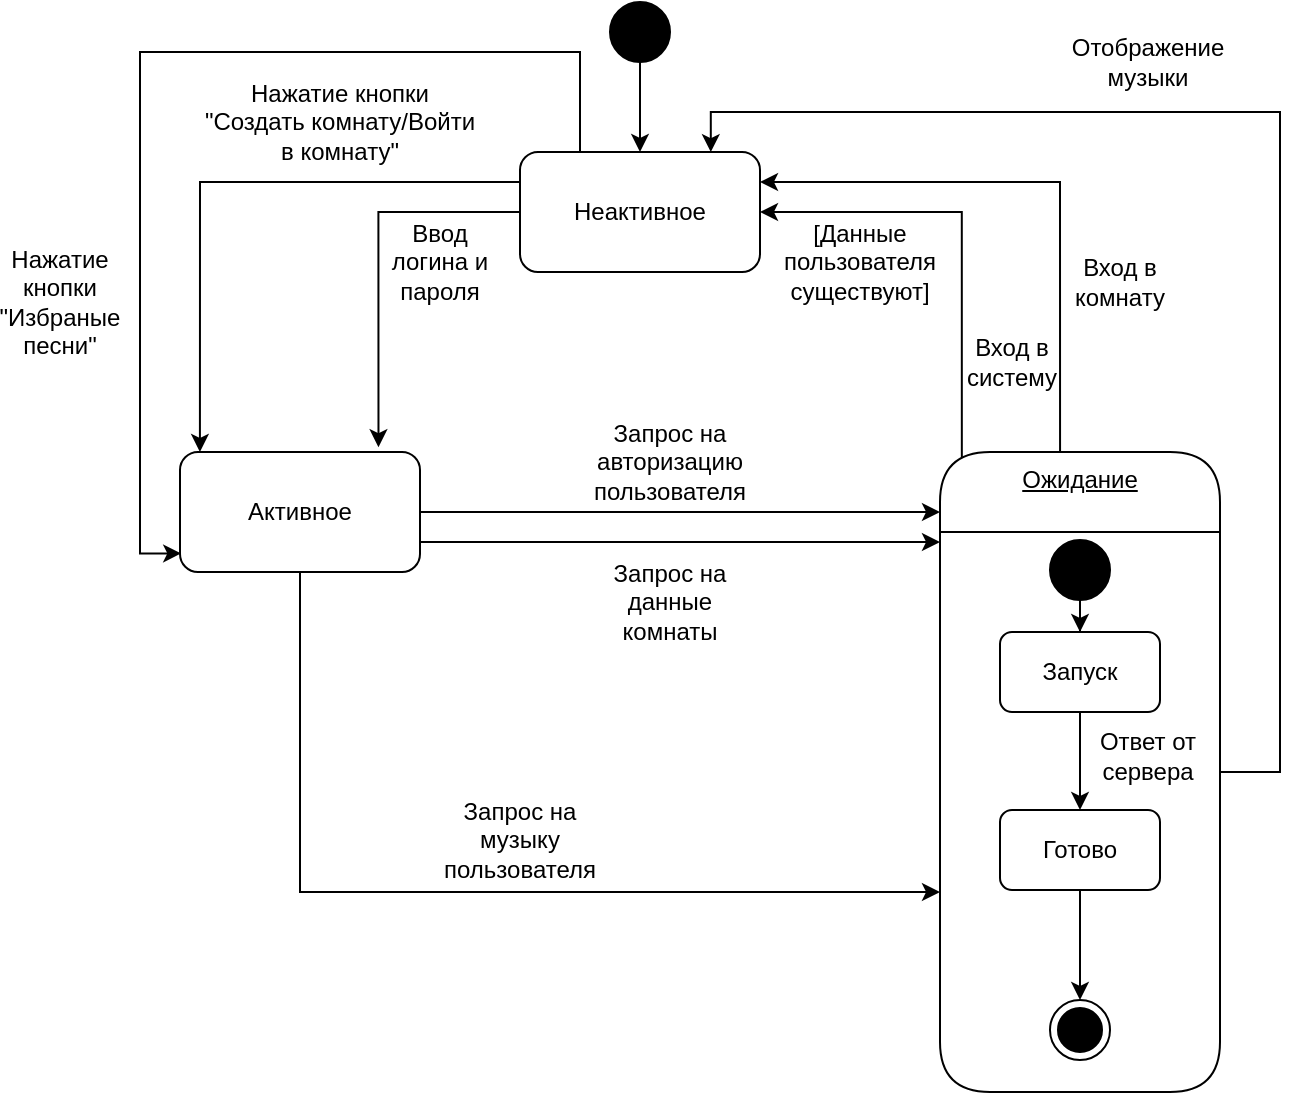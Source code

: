 <mxfile version="26.0.16">
  <diagram name="Страница — 1" id="xevahkoyZNOQa2figLuM">
    <mxGraphModel dx="915" dy="690" grid="1" gridSize="10" guides="1" tooltips="1" connect="1" arrows="1" fold="1" page="1" pageScale="1" pageWidth="827" pageHeight="1169" math="0" shadow="0">
      <root>
        <mxCell id="0" />
        <mxCell id="1" parent="0" />
        <mxCell id="p7FjC_NFbRCoyeUe7-vV-76" style="edgeStyle=orthogonalEdgeStyle;rounded=0;orthogonalLoop=1;jettySize=auto;html=1;entryX=0.5;entryY=0;entryDx=0;entryDy=0;" edge="1" parent="1" source="p7FjC_NFbRCoyeUe7-vV-74" target="p7FjC_NFbRCoyeUe7-vV-75">
          <mxGeometry relative="1" as="geometry" />
        </mxCell>
        <mxCell id="p7FjC_NFbRCoyeUe7-vV-74" value="" style="ellipse;fillColor=strokeColor;html=1;" vertex="1" parent="1">
          <mxGeometry x="405" y="45" width="30" height="30" as="geometry" />
        </mxCell>
        <mxCell id="p7FjC_NFbRCoyeUe7-vV-75" value="Неактивное" style="rounded=1;whiteSpace=wrap;html=1;" vertex="1" parent="1">
          <mxGeometry x="360" y="120" width="120" height="60" as="geometry" />
        </mxCell>
        <mxCell id="p7FjC_NFbRCoyeUe7-vV-81" style="edgeStyle=orthogonalEdgeStyle;rounded=0;orthogonalLoop=1;jettySize=auto;html=1;entryX=0;entryY=0.5;entryDx=0;entryDy=0;" edge="1" parent="1" source="p7FjC_NFbRCoyeUe7-vV-77">
          <mxGeometry relative="1" as="geometry">
            <mxPoint x="570" y="300.0" as="targetPoint" />
          </mxGeometry>
        </mxCell>
        <mxCell id="p7FjC_NFbRCoyeUe7-vV-88" style="edgeStyle=orthogonalEdgeStyle;rounded=0;orthogonalLoop=1;jettySize=auto;html=1;exitX=1;exitY=0.75;exitDx=0;exitDy=0;entryX=0;entryY=0.75;entryDx=0;entryDy=0;" edge="1" parent="1" source="p7FjC_NFbRCoyeUe7-vV-77">
          <mxGeometry relative="1" as="geometry">
            <mxPoint x="570" y="315.0" as="targetPoint" />
          </mxGeometry>
        </mxCell>
        <mxCell id="p7FjC_NFbRCoyeUe7-vV-114" style="edgeStyle=orthogonalEdgeStyle;rounded=0;orthogonalLoop=1;jettySize=auto;html=1;" edge="1" parent="1" source="p7FjC_NFbRCoyeUe7-vV-77">
          <mxGeometry relative="1" as="geometry">
            <mxPoint x="570" y="490" as="targetPoint" />
            <Array as="points">
              <mxPoint x="250" y="490" />
            </Array>
          </mxGeometry>
        </mxCell>
        <mxCell id="p7FjC_NFbRCoyeUe7-vV-77" value="Активное" style="rounded=1;whiteSpace=wrap;html=1;" vertex="1" parent="1">
          <mxGeometry x="190" y="270" width="120" height="60" as="geometry" />
        </mxCell>
        <mxCell id="p7FjC_NFbRCoyeUe7-vV-83" style="edgeStyle=orthogonalEdgeStyle;rounded=0;orthogonalLoop=1;jettySize=auto;html=1;entryX=1;entryY=0.5;entryDx=0;entryDy=0;exitX=0.078;exitY=0.015;exitDx=0;exitDy=0;exitPerimeter=0;" edge="1" parent="1" source="p7FjC_NFbRCoyeUe7-vV-95" target="p7FjC_NFbRCoyeUe7-vV-75">
          <mxGeometry relative="1" as="geometry">
            <mxPoint x="580.034" y="270.0" as="sourcePoint" />
            <Array as="points">
              <mxPoint x="581" y="150" />
            </Array>
          </mxGeometry>
        </mxCell>
        <mxCell id="p7FjC_NFbRCoyeUe7-vV-90" style="edgeStyle=orthogonalEdgeStyle;rounded=0;orthogonalLoop=1;jettySize=auto;html=1;entryX=1;entryY=0.25;entryDx=0;entryDy=0;" edge="1" parent="1" target="p7FjC_NFbRCoyeUe7-vV-75">
          <mxGeometry relative="1" as="geometry">
            <mxPoint x="630" y="140" as="targetPoint" />
            <mxPoint x="630.034" y="270.0" as="sourcePoint" />
            <Array as="points">
              <mxPoint x="630" y="135" />
            </Array>
          </mxGeometry>
        </mxCell>
        <mxCell id="p7FjC_NFbRCoyeUe7-vV-79" style="edgeStyle=orthogonalEdgeStyle;rounded=0;orthogonalLoop=1;jettySize=auto;html=1;entryX=0.827;entryY=-0.04;entryDx=0;entryDy=0;entryPerimeter=0;" edge="1" parent="1" source="p7FjC_NFbRCoyeUe7-vV-75" target="p7FjC_NFbRCoyeUe7-vV-77">
          <mxGeometry relative="1" as="geometry" />
        </mxCell>
        <mxCell id="p7FjC_NFbRCoyeUe7-vV-80" value="Ввод логина и пароля" style="text;html=1;align=center;verticalAlign=middle;whiteSpace=wrap;rounded=0;" vertex="1" parent="1">
          <mxGeometry x="290" y="160" width="60" height="30" as="geometry" />
        </mxCell>
        <mxCell id="p7FjC_NFbRCoyeUe7-vV-82" value="Запрос на авторизацию пользователя" style="text;html=1;align=center;verticalAlign=middle;whiteSpace=wrap;rounded=0;" vertex="1" parent="1">
          <mxGeometry x="405" y="260" width="60" height="30" as="geometry" />
        </mxCell>
        <mxCell id="p7FjC_NFbRCoyeUe7-vV-84" value="Вход в систему" style="text;html=1;align=center;verticalAlign=middle;whiteSpace=wrap;rounded=0;" vertex="1" parent="1">
          <mxGeometry x="596" y="210" width="20" height="30" as="geometry" />
        </mxCell>
        <mxCell id="p7FjC_NFbRCoyeUe7-vV-85" value="[Данные пользователя существуют]" style="text;html=1;align=center;verticalAlign=middle;whiteSpace=wrap;rounded=0;" vertex="1" parent="1">
          <mxGeometry x="500" y="160" width="60" height="30" as="geometry" />
        </mxCell>
        <mxCell id="p7FjC_NFbRCoyeUe7-vV-86" style="edgeStyle=orthogonalEdgeStyle;rounded=0;orthogonalLoop=1;jettySize=auto;html=1;exitX=0;exitY=0.25;exitDx=0;exitDy=0;entryX=0.083;entryY=0;entryDx=0;entryDy=0;entryPerimeter=0;" edge="1" parent="1" source="p7FjC_NFbRCoyeUe7-vV-75" target="p7FjC_NFbRCoyeUe7-vV-77">
          <mxGeometry relative="1" as="geometry" />
        </mxCell>
        <mxCell id="p7FjC_NFbRCoyeUe7-vV-87" value="Нажатие кнопки &quot;Создать комнату/Войти в комнату&quot;" style="text;html=1;align=center;verticalAlign=middle;whiteSpace=wrap;rounded=0;" vertex="1" parent="1">
          <mxGeometry x="200" y="90" width="140" height="30" as="geometry" />
        </mxCell>
        <mxCell id="p7FjC_NFbRCoyeUe7-vV-89" value="Запрос на данные комнаты" style="text;html=1;align=center;verticalAlign=middle;whiteSpace=wrap;rounded=0;" vertex="1" parent="1">
          <mxGeometry x="405" y="330" width="60" height="30" as="geometry" />
        </mxCell>
        <mxCell id="p7FjC_NFbRCoyeUe7-vV-91" value="Вход в комнату" style="text;html=1;align=center;verticalAlign=middle;whiteSpace=wrap;rounded=0;" vertex="1" parent="1">
          <mxGeometry x="630" y="170" width="60" height="30" as="geometry" />
        </mxCell>
        <mxCell id="p7FjC_NFbRCoyeUe7-vV-95" value="Ожидание&lt;br&gt;&lt;div&gt;&lt;br/&gt;&lt;/div&gt;" style="swimlane;fontStyle=4;align=center;verticalAlign=top;childLayout=stackLayout;horizontal=1;startSize=40;horizontalStack=0;resizeParent=1;resizeParentMax=0;resizeLast=0;collapsible=0;marginBottom=0;html=1;rounded=1;absoluteArcSize=1;arcSize=50;whiteSpace=wrap;" vertex="1" parent="1">
          <mxGeometry x="570" y="270" width="140" height="320" as="geometry" />
        </mxCell>
        <mxCell id="p7FjC_NFbRCoyeUe7-vV-104" style="edgeStyle=orthogonalEdgeStyle;rounded=0;orthogonalLoop=1;jettySize=auto;html=1;entryX=0.5;entryY=0;entryDx=0;entryDy=0;" edge="1" parent="1" source="p7FjC_NFbRCoyeUe7-vV-102" target="p7FjC_NFbRCoyeUe7-vV-103">
          <mxGeometry relative="1" as="geometry" />
        </mxCell>
        <mxCell id="p7FjC_NFbRCoyeUe7-vV-102" value="" style="ellipse;fillColor=strokeColor;html=1;" vertex="1" parent="1">
          <mxGeometry x="625" y="314" width="30" height="30" as="geometry" />
        </mxCell>
        <mxCell id="p7FjC_NFbRCoyeUe7-vV-107" style="edgeStyle=orthogonalEdgeStyle;rounded=0;orthogonalLoop=1;jettySize=auto;html=1;entryX=0.5;entryY=0;entryDx=0;entryDy=0;" edge="1" parent="1" source="p7FjC_NFbRCoyeUe7-vV-103" target="p7FjC_NFbRCoyeUe7-vV-106">
          <mxGeometry relative="1" as="geometry">
            <mxPoint x="640" y="440" as="targetPoint" />
          </mxGeometry>
        </mxCell>
        <mxCell id="p7FjC_NFbRCoyeUe7-vV-103" value="Запуск" style="rounded=1;whiteSpace=wrap;html=1;" vertex="1" parent="1">
          <mxGeometry x="600" y="360" width="80" height="40" as="geometry" />
        </mxCell>
        <mxCell id="p7FjC_NFbRCoyeUe7-vV-111" style="edgeStyle=orthogonalEdgeStyle;rounded=0;orthogonalLoop=1;jettySize=auto;html=1;entryX=0.5;entryY=0;entryDx=0;entryDy=0;" edge="1" parent="1" source="p7FjC_NFbRCoyeUe7-vV-106" target="p7FjC_NFbRCoyeUe7-vV-110">
          <mxGeometry relative="1" as="geometry" />
        </mxCell>
        <mxCell id="p7FjC_NFbRCoyeUe7-vV-106" value="Готово" style="rounded=1;whiteSpace=wrap;html=1;" vertex="1" parent="1">
          <mxGeometry x="600" y="449" width="80" height="40" as="geometry" />
        </mxCell>
        <mxCell id="p7FjC_NFbRCoyeUe7-vV-109" value="Ответ от сервера" style="text;html=1;align=center;verticalAlign=middle;whiteSpace=wrap;rounded=0;" vertex="1" parent="1">
          <mxGeometry x="644" y="407" width="60" height="30" as="geometry" />
        </mxCell>
        <mxCell id="p7FjC_NFbRCoyeUe7-vV-110" value="" style="ellipse;html=1;shape=endState;fillColor=strokeColor;" vertex="1" parent="1">
          <mxGeometry x="625" y="544" width="30" height="30" as="geometry" />
        </mxCell>
        <mxCell id="p7FjC_NFbRCoyeUe7-vV-112" style="edgeStyle=orthogonalEdgeStyle;rounded=0;orthogonalLoop=1;jettySize=auto;html=1;exitX=0.25;exitY=0;exitDx=0;exitDy=0;entryX=0.005;entryY=0.845;entryDx=0;entryDy=0;entryPerimeter=0;" edge="1" parent="1" source="p7FjC_NFbRCoyeUe7-vV-75" target="p7FjC_NFbRCoyeUe7-vV-77">
          <mxGeometry relative="1" as="geometry">
            <Array as="points">
              <mxPoint x="390" y="70" />
              <mxPoint x="170" y="70" />
              <mxPoint x="170" y="321" />
            </Array>
          </mxGeometry>
        </mxCell>
        <mxCell id="p7FjC_NFbRCoyeUe7-vV-113" value="Нажатие кнопки &quot;Избраные песни&quot;" style="text;html=1;align=center;verticalAlign=middle;whiteSpace=wrap;rounded=0;" vertex="1" parent="1">
          <mxGeometry x="100" y="180" width="60" height="30" as="geometry" />
        </mxCell>
        <mxCell id="p7FjC_NFbRCoyeUe7-vV-115" value="Запрос на музыку пользователя" style="text;html=1;align=center;verticalAlign=middle;whiteSpace=wrap;rounded=0;" vertex="1" parent="1">
          <mxGeometry x="330" y="449" width="60" height="30" as="geometry" />
        </mxCell>
        <mxCell id="p7FjC_NFbRCoyeUe7-vV-116" style="edgeStyle=orthogonalEdgeStyle;rounded=0;orthogonalLoop=1;jettySize=auto;html=1;entryX=0.795;entryY=0.001;entryDx=0;entryDy=0;entryPerimeter=0;" edge="1" parent="1" source="p7FjC_NFbRCoyeUe7-vV-95" target="p7FjC_NFbRCoyeUe7-vV-75">
          <mxGeometry relative="1" as="geometry">
            <Array as="points">
              <mxPoint x="740" y="430" />
              <mxPoint x="740" y="100" />
              <mxPoint x="455" y="100" />
            </Array>
          </mxGeometry>
        </mxCell>
        <mxCell id="p7FjC_NFbRCoyeUe7-vV-117" value="Отображение музыки" style="text;html=1;align=center;verticalAlign=middle;whiteSpace=wrap;rounded=0;" vertex="1" parent="1">
          <mxGeometry x="644" y="60" width="60" height="30" as="geometry" />
        </mxCell>
      </root>
    </mxGraphModel>
  </diagram>
</mxfile>
